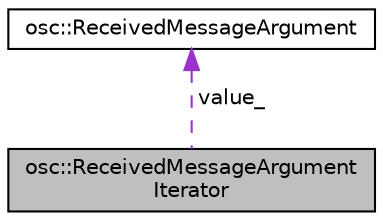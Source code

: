 digraph "osc::ReceivedMessageArgumentIterator"
{
 // LATEX_PDF_SIZE
  edge [fontname="Helvetica",fontsize="10",labelfontname="Helvetica",labelfontsize="10"];
  node [fontname="Helvetica",fontsize="10",shape=record];
  Node1 [label="osc::ReceivedMessageArgument\lIterator",height=0.2,width=0.4,color="black", fillcolor="grey75", style="filled", fontcolor="black",tooltip=" "];
  Node2 -> Node1 [dir="back",color="darkorchid3",fontsize="10",style="dashed",label=" value_" ,fontname="Helvetica"];
  Node2 [label="osc::ReceivedMessageArgument",height=0.2,width=0.4,color="black", fillcolor="white", style="filled",URL="$classosc_1_1ReceivedMessageArgument.html",tooltip=" "];
}
